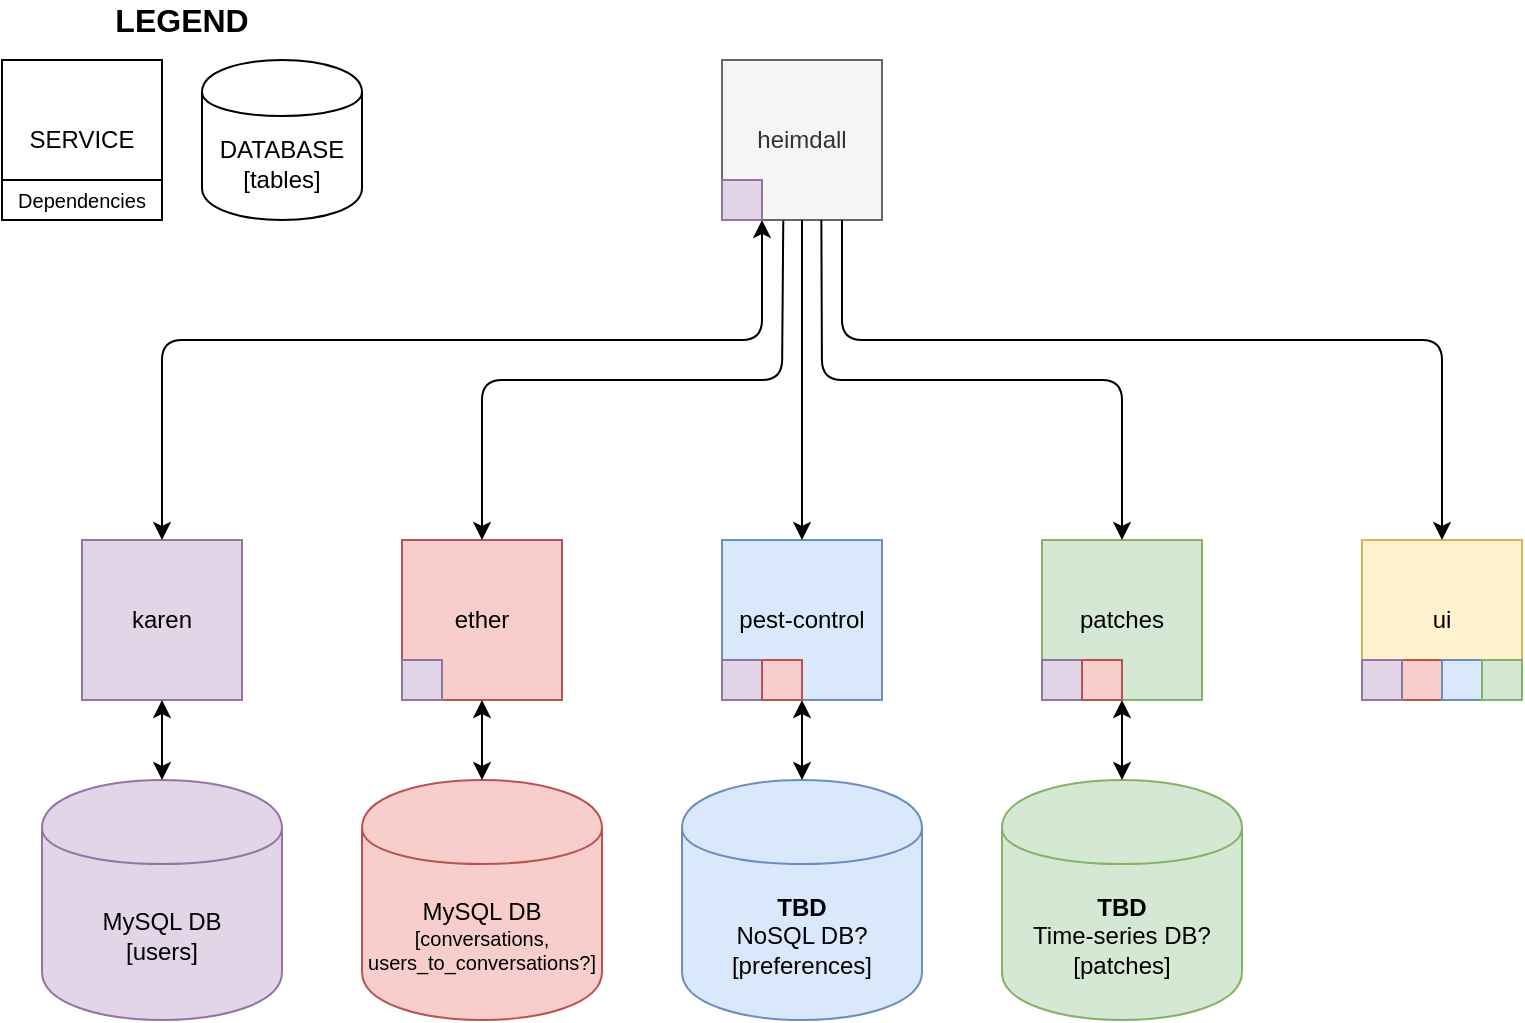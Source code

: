 <mxfile version="12.5.1"><diagram id="gMFVMA4J5Ag6JwyTxzMq" name="Page-1"><mxGraphModel dx="1182" dy="651" grid="1" gridSize="10" guides="1" tooltips="1" connect="1" arrows="1" fold="1" page="1" pageScale="1" pageWidth="850" pageHeight="1100" math="0" shadow="0"><root><mxCell id="0"/><mxCell id="1" parent="0"/><mxCell id="VDZL-bLLVMv9N_N5vUV8-1" value="&lt;div&gt;ether&lt;/div&gt;" style="whiteSpace=wrap;html=1;aspect=fixed;fillColor=#f8cecc;strokeColor=#b85450;" vertex="1" parent="1"><mxGeometry x="240" y="280" width="80" height="80" as="geometry"/></mxCell><mxCell id="VDZL-bLLVMv9N_N5vUV8-2" value="&lt;div&gt;pest-control&lt;/div&gt;" style="whiteSpace=wrap;html=1;aspect=fixed;fillColor=#dae8fc;strokeColor=#6c8ebf;" vertex="1" parent="1"><mxGeometry x="400" y="280" width="80" height="80" as="geometry"/></mxCell><mxCell id="VDZL-bLLVMv9N_N5vUV8-3" value="&lt;div&gt;patches&lt;/div&gt;" style="whiteSpace=wrap;html=1;aspect=fixed;fillColor=#d5e8d4;strokeColor=#82b366;" vertex="1" parent="1"><mxGeometry x="560" y="280" width="80" height="80" as="geometry"/></mxCell><mxCell id="VDZL-bLLVMv9N_N5vUV8-4" value="&lt;div&gt;ui&lt;/div&gt;" style="whiteSpace=wrap;html=1;aspect=fixed;fillColor=#fff2cc;strokeColor=#d6b656;" vertex="1" parent="1"><mxGeometry x="720" y="280" width="80" height="80" as="geometry"/></mxCell><mxCell id="VDZL-bLLVMv9N_N5vUV8-5" value="&lt;div&gt;karen&lt;/div&gt;" style="whiteSpace=wrap;html=1;aspect=fixed;fillColor=#e1d5e7;strokeColor=#9673a6;" vertex="1" parent="1"><mxGeometry x="80" y="280" width="80" height="80" as="geometry"/></mxCell><mxCell id="VDZL-bLLVMv9N_N5vUV8-13" value="&lt;div&gt;MySQL DB&lt;/div&gt;&lt;div&gt;[users]&lt;br&gt;&lt;/div&gt;" style="shape=cylinder;whiteSpace=wrap;html=1;boundedLbl=1;backgroundOutline=1;fillColor=#e1d5e7;strokeColor=#9673a6;" vertex="1" parent="1"><mxGeometry x="60" y="400" width="120" height="120" as="geometry"/></mxCell><mxCell id="VDZL-bLLVMv9N_N5vUV8-14" value="" style="endArrow=classic;startArrow=classic;html=1;entryX=0.5;entryY=1;entryDx=0;entryDy=0;" edge="1" parent="1" source="VDZL-bLLVMv9N_N5vUV8-13" target="VDZL-bLLVMv9N_N5vUV8-5"><mxGeometry width="50" height="50" relative="1" as="geometry"><mxPoint x="210" y="450" as="sourcePoint"/><mxPoint x="210" y="412" as="targetPoint"/></mxGeometry></mxCell><mxCell id="VDZL-bLLVMv9N_N5vUV8-16" value="&lt;div&gt;&lt;b&gt;TBD&lt;/b&gt;&lt;/div&gt;&lt;div&gt;Time-series DB?&lt;/div&gt;&lt;div&gt;[patches]&lt;br&gt;&lt;/div&gt;" style="shape=cylinder;whiteSpace=wrap;html=1;boundedLbl=1;backgroundOutline=1;fillColor=#d5e8d4;strokeColor=#82b366;" vertex="1" parent="1"><mxGeometry x="540" y="400" width="120" height="120" as="geometry"/></mxCell><mxCell id="VDZL-bLLVMv9N_N5vUV8-17" value="" style="endArrow=classic;startArrow=classic;html=1;entryX=0.5;entryY=1;entryDx=0;entryDy=0;exitX=0.5;exitY=0;exitDx=0;exitDy=0;" edge="1" parent="1" source="VDZL-bLLVMv9N_N5vUV8-16" target="VDZL-bLLVMv9N_N5vUV8-3"><mxGeometry width="50" height="50" relative="1" as="geometry"><mxPoint x="160" y="590" as="sourcePoint"/><mxPoint x="210" y="540" as="targetPoint"/></mxGeometry></mxCell><mxCell id="VDZL-bLLVMv9N_N5vUV8-18" value="&lt;div&gt;&lt;b&gt;TBD&lt;/b&gt;&lt;br&gt;&lt;/div&gt;&lt;div&gt;NoSQL DB?&lt;br&gt;&lt;/div&gt;&lt;div&gt;[preferences]&lt;br&gt;&lt;/div&gt;" style="shape=cylinder;whiteSpace=wrap;html=1;boundedLbl=1;backgroundOutline=1;fillColor=#dae8fc;strokeColor=#6c8ebf;" vertex="1" parent="1"><mxGeometry x="380" y="400" width="120" height="120" as="geometry"/></mxCell><mxCell id="VDZL-bLLVMv9N_N5vUV8-19" value="" style="endArrow=classic;startArrow=classic;html=1;entryX=0.5;entryY=1;entryDx=0;entryDy=0;exitX=0.5;exitY=0;exitDx=0;exitDy=0;" edge="1" parent="1" source="VDZL-bLLVMv9N_N5vUV8-18" target="VDZL-bLLVMv9N_N5vUV8-2"><mxGeometry width="50" height="50" relative="1" as="geometry"><mxPoint x="450" y="450" as="sourcePoint"/><mxPoint x="450" y="410" as="targetPoint"/></mxGeometry></mxCell><mxCell id="VDZL-bLLVMv9N_N5vUV8-20" value="&lt;div&gt;heimdall&lt;/div&gt;" style="whiteSpace=wrap;html=1;aspect=fixed;fillColor=#f5f5f5;strokeColor=#666666;fontColor=#333333;" vertex="1" parent="1"><mxGeometry x="400" y="40" width="80" height="80" as="geometry"/></mxCell><mxCell id="VDZL-bLLVMv9N_N5vUV8-29" value="&lt;div&gt;MySQL DB&lt;/div&gt;&lt;div style=&quot;font-size: 10px&quot;&gt;[conversations, &lt;font style=&quot;font-size: 10px&quot;&gt;users_to_conversations?&lt;/font&gt;]&lt;br&gt;&lt;/div&gt;" style="shape=cylinder;whiteSpace=wrap;html=1;boundedLbl=1;backgroundOutline=1;fillColor=#f8cecc;strokeColor=#b85450;" vertex="1" parent="1"><mxGeometry x="220" y="400" width="120" height="120" as="geometry"/></mxCell><mxCell id="VDZL-bLLVMv9N_N5vUV8-30" value="" style="endArrow=classic;startArrow=classic;html=1;entryX=0.5;entryY=1;entryDx=0;entryDy=0;exitX=0.5;exitY=0;exitDx=0;exitDy=0;" edge="1" parent="1" source="VDZL-bLLVMv9N_N5vUV8-29" target="VDZL-bLLVMv9N_N5vUV8-1"><mxGeometry width="50" height="50" relative="1" as="geometry"><mxPoint x="60" y="590" as="sourcePoint"/><mxPoint x="110" y="540" as="targetPoint"/></mxGeometry></mxCell><mxCell id="VDZL-bLLVMv9N_N5vUV8-31" value="" style="whiteSpace=wrap;html=1;aspect=fixed;fillColor=#f8cecc;strokeColor=#b85450;" vertex="1" parent="1"><mxGeometry x="740" y="340" width="20" height="20" as="geometry"/></mxCell><mxCell id="VDZL-bLLVMv9N_N5vUV8-32" value="" style="whiteSpace=wrap;html=1;aspect=fixed;fillColor=#dae8fc;strokeColor=#6c8ebf;" vertex="1" parent="1"><mxGeometry x="760" y="340" width="20" height="20" as="geometry"/></mxCell><mxCell id="VDZL-bLLVMv9N_N5vUV8-33" value="" style="whiteSpace=wrap;html=1;aspect=fixed;fillColor=#d5e8d4;strokeColor=#82b366;" vertex="1" parent="1"><mxGeometry x="780" y="340" width="20" height="20" as="geometry"/></mxCell><mxCell id="VDZL-bLLVMv9N_N5vUV8-34" value="" style="whiteSpace=wrap;html=1;aspect=fixed;fillColor=#e1d5e7;strokeColor=#9673a6;" vertex="1" parent="1"><mxGeometry x="720" y="340" width="20" height="20" as="geometry"/></mxCell><mxCell id="VDZL-bLLVMv9N_N5vUV8-35" value="" style="whiteSpace=wrap;html=1;aspect=fixed;fillColor=#e1d5e7;strokeColor=#9673a6;" vertex="1" parent="1"><mxGeometry x="400" y="100" width="20" height="20" as="geometry"/></mxCell><mxCell id="VDZL-bLLVMv9N_N5vUV8-37" value="" style="endArrow=classic;html=1;exitX=0.5;exitY=1;exitDx=0;exitDy=0;" edge="1" parent="1" source="VDZL-bLLVMv9N_N5vUV8-20" target="VDZL-bLLVMv9N_N5vUV8-2"><mxGeometry width="50" height="50" relative="1" as="geometry"><mxPoint x="430" y="150" as="sourcePoint"/><mxPoint x="110" y="540" as="targetPoint"/></mxGeometry></mxCell><mxCell id="VDZL-bLLVMv9N_N5vUV8-39" value="" style="endArrow=classic;html=1;entryX=0.5;entryY=0;entryDx=0;entryDy=0;exitX=0.383;exitY=1.004;exitDx=0;exitDy=0;exitPerimeter=0;" edge="1" parent="1" source="VDZL-bLLVMv9N_N5vUV8-20" target="VDZL-bLLVMv9N_N5vUV8-1"><mxGeometry width="50" height="50" relative="1" as="geometry"><mxPoint x="430" y="160" as="sourcePoint"/><mxPoint x="430" y="210" as="targetPoint"/><Array as="points"><mxPoint x="430" y="200"/><mxPoint x="280" y="200"/></Array></mxGeometry></mxCell><mxCell id="VDZL-bLLVMv9N_N5vUV8-40" value="" style="endArrow=classic;html=1;exitX=0.25;exitY=1;exitDx=0;exitDy=0;entryX=0.5;entryY=0;entryDx=0;entryDy=0;startArrow=classic;startFill=1;" edge="1" parent="1" source="VDZL-bLLVMv9N_N5vUV8-20" target="VDZL-bLLVMv9N_N5vUV8-5"><mxGeometry width="50" height="50" relative="1" as="geometry"><mxPoint x="60" y="590" as="sourcePoint"/><mxPoint x="110" y="540" as="targetPoint"/><Array as="points"><mxPoint x="420" y="180"/><mxPoint x="120" y="180"/></Array></mxGeometry></mxCell><mxCell id="VDZL-bLLVMv9N_N5vUV8-41" value="" style="endArrow=classic;html=1;exitX=0.75;exitY=1;exitDx=0;exitDy=0;entryX=0.5;entryY=0;entryDx=0;entryDy=0;" edge="1" parent="1" source="VDZL-bLLVMv9N_N5vUV8-20" target="VDZL-bLLVMv9N_N5vUV8-4"><mxGeometry width="50" height="50" relative="1" as="geometry"><mxPoint x="60" y="590" as="sourcePoint"/><mxPoint x="110" y="540" as="targetPoint"/><Array as="points"><mxPoint x="460" y="180"/><mxPoint x="760" y="180"/></Array></mxGeometry></mxCell><mxCell id="VDZL-bLLVMv9N_N5vUV8-42" value="" style="endArrow=classic;html=1;entryX=0.5;entryY=0;entryDx=0;entryDy=0;exitX=0.621;exitY=1;exitDx=0;exitDy=0;exitPerimeter=0;" edge="1" parent="1" source="VDZL-bLLVMv9N_N5vUV8-20" target="VDZL-bLLVMv9N_N5vUV8-3"><mxGeometry width="50" height="50" relative="1" as="geometry"><mxPoint x="450" y="130" as="sourcePoint"/><mxPoint x="110" y="540" as="targetPoint"/><Array as="points"><mxPoint x="450" y="200"/><mxPoint x="600" y="200"/></Array></mxGeometry></mxCell><mxCell id="VDZL-bLLVMv9N_N5vUV8-45" value="SERVICE" style="whiteSpace=wrap;html=1;aspect=fixed;" vertex="1" parent="1"><mxGeometry x="40" y="40" width="80" height="80" as="geometry"/></mxCell><mxCell id="VDZL-bLLVMv9N_N5vUV8-46" value="Dependencies" style="rounded=0;whiteSpace=wrap;html=1;fontSize=10;" vertex="1" parent="1"><mxGeometry x="40" y="100" width="80" height="20" as="geometry"/></mxCell><mxCell id="VDZL-bLLVMv9N_N5vUV8-47" value="&lt;div&gt;DATABASE&lt;br&gt;&lt;/div&gt;&lt;div&gt;[tables]&lt;br&gt;&lt;/div&gt;" style="shape=cylinder;whiteSpace=wrap;html=1;boundedLbl=1;backgroundOutline=1;" vertex="1" parent="1"><mxGeometry x="140" y="40" width="80" height="80" as="geometry"/></mxCell><mxCell id="VDZL-bLLVMv9N_N5vUV8-48" value="&lt;b style=&quot;font-size: 16px;&quot;&gt;LEGEND&lt;/b&gt;" style="text;html=1;strokeColor=none;fillColor=none;align=center;verticalAlign=middle;whiteSpace=wrap;rounded=0;fontSize=16;" vertex="1" parent="1"><mxGeometry x="110" y="10" width="40" height="20" as="geometry"/></mxCell><mxCell id="VDZL-bLLVMv9N_N5vUV8-49" value="" style="whiteSpace=wrap;html=1;aspect=fixed;fillColor=#e1d5e7;strokeColor=#9673a6;" vertex="1" parent="1"><mxGeometry x="240" y="340" width="20" height="20" as="geometry"/></mxCell><mxCell id="VDZL-bLLVMv9N_N5vUV8-50" value="" style="whiteSpace=wrap;html=1;aspect=fixed;fillColor=#e1d5e7;strokeColor=#9673a6;" vertex="1" parent="1"><mxGeometry x="400" y="340" width="20" height="20" as="geometry"/></mxCell><mxCell id="VDZL-bLLVMv9N_N5vUV8-51" value="" style="whiteSpace=wrap;html=1;aspect=fixed;fillColor=#e1d5e7;strokeColor=#9673a6;" vertex="1" parent="1"><mxGeometry x="560" y="340" width="20" height="20" as="geometry"/></mxCell><mxCell id="VDZL-bLLVMv9N_N5vUV8-52" value="" style="whiteSpace=wrap;html=1;aspect=fixed;fillColor=#f8cecc;strokeColor=#b85450;" vertex="1" parent="1"><mxGeometry x="420" y="340" width="20" height="20" as="geometry"/></mxCell><mxCell id="VDZL-bLLVMv9N_N5vUV8-53" value="" style="whiteSpace=wrap;html=1;aspect=fixed;fillColor=#f8cecc;strokeColor=#b85450;" vertex="1" parent="1"><mxGeometry x="580" y="340" width="20" height="20" as="geometry"/></mxCell></root></mxGraphModel></diagram></mxfile>